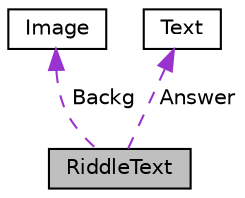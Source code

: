 digraph "RiddleText"
{
 // LATEX_PDF_SIZE
  edge [fontname="Helvetica",fontsize="10",labelfontname="Helvetica",labelfontsize="10"];
  node [fontname="Helvetica",fontsize="10",shape=record];
  Node1 [label="RiddleText",height=0.2,width=0.4,color="black", fillcolor="grey75", style="filled", fontcolor="black",tooltip="Text Riddle structure."];
  Node2 -> Node1 [dir="back",color="darkorchid3",fontsize="10",style="dashed",label=" Backg" ,fontname="Helvetica"];
  Node2 [label="Image",height=0.2,width=0.4,color="black", fillcolor="white", style="filled",URL="$structImage.html",tooltip="Image Structure."];
  Node3 -> Node1 [dir="back",color="darkorchid3",fontsize="10",style="dashed",label=" Answer" ,fontname="Helvetica"];
  Node3 [label="Text",height=0.2,width=0.4,color="black", fillcolor="white", style="filled",URL="$structText.html",tooltip="Text Structure."];
}
